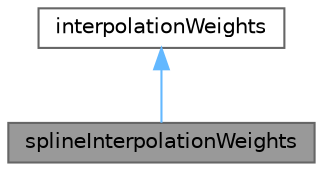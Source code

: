 digraph "splineInterpolationWeights"
{
 // LATEX_PDF_SIZE
  bgcolor="transparent";
  edge [fontname=Helvetica,fontsize=10,labelfontname=Helvetica,labelfontsize=10];
  node [fontname=Helvetica,fontsize=10,shape=box,height=0.2,width=0.4];
  Node1 [id="Node000001",label="splineInterpolationWeights",height=0.2,width=0.4,color="gray40", fillcolor="grey60", style="filled", fontcolor="black",tooltip="Catmull-Rom spline interpolation."];
  Node2 -> Node1 [id="edge1_Node000001_Node000002",dir="back",color="steelblue1",style="solid",tooltip=" "];
  Node2 [id="Node000002",label="interpolationWeights",height=0.2,width=0.4,color="gray40", fillcolor="white", style="filled",URL="$classFoam_1_1interpolationWeights.html",tooltip="Abstract base class for interpolating in 1D."];
}
